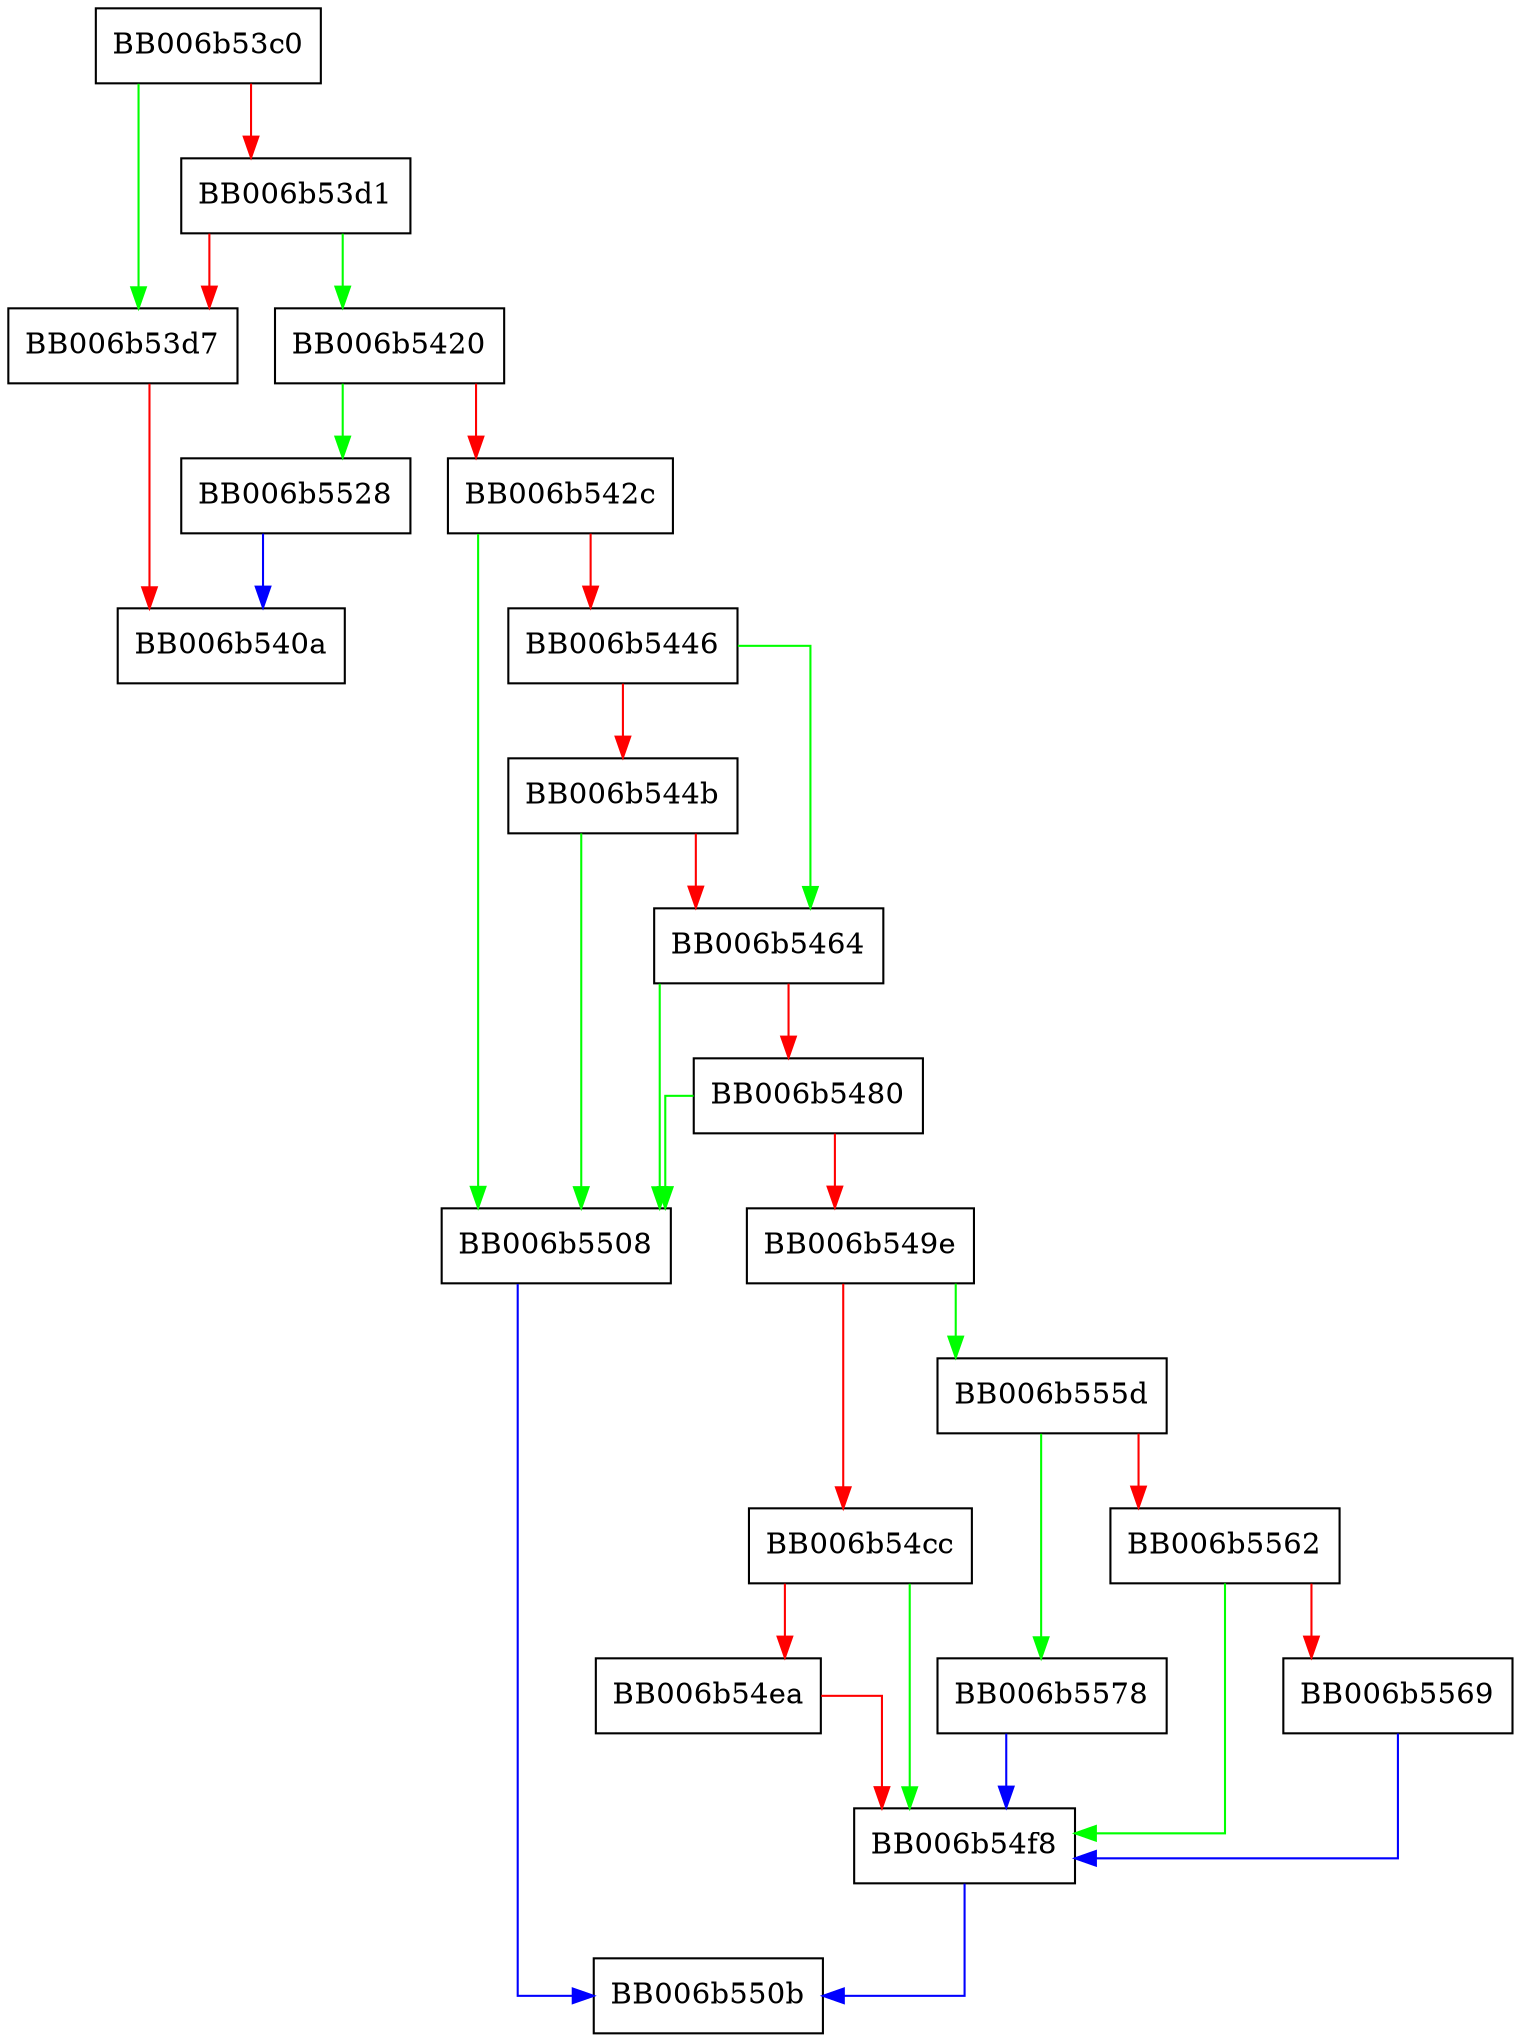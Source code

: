 digraph sm2_to_EncryptedPrivateKeyInfo_pem_encode {
  node [shape="box"];
  graph [splines=ortho];
  BB006b53c0 -> BB006b53d7 [color="green"];
  BB006b53c0 -> BB006b53d1 [color="red"];
  BB006b53d1 -> BB006b5420 [color="green"];
  BB006b53d1 -> BB006b53d7 [color="red"];
  BB006b53d7 -> BB006b540a [color="red"];
  BB006b5420 -> BB006b5528 [color="green"];
  BB006b5420 -> BB006b542c [color="red"];
  BB006b542c -> BB006b5508 [color="green"];
  BB006b542c -> BB006b5446 [color="red"];
  BB006b5446 -> BB006b5464 [color="green"];
  BB006b5446 -> BB006b544b [color="red"];
  BB006b544b -> BB006b5508 [color="green"];
  BB006b544b -> BB006b5464 [color="red"];
  BB006b5464 -> BB006b5508 [color="green"];
  BB006b5464 -> BB006b5480 [color="red"];
  BB006b5480 -> BB006b5508 [color="green"];
  BB006b5480 -> BB006b549e [color="red"];
  BB006b549e -> BB006b555d [color="green"];
  BB006b549e -> BB006b54cc [color="red"];
  BB006b54cc -> BB006b54f8 [color="green"];
  BB006b54cc -> BB006b54ea [color="red"];
  BB006b54ea -> BB006b54f8 [color="red"];
  BB006b54f8 -> BB006b550b [color="blue"];
  BB006b5508 -> BB006b550b [color="blue"];
  BB006b5528 -> BB006b540a [color="blue"];
  BB006b555d -> BB006b5578 [color="green"];
  BB006b555d -> BB006b5562 [color="red"];
  BB006b5562 -> BB006b54f8 [color="green"];
  BB006b5562 -> BB006b5569 [color="red"];
  BB006b5569 -> BB006b54f8 [color="blue"];
  BB006b5578 -> BB006b54f8 [color="blue"];
}